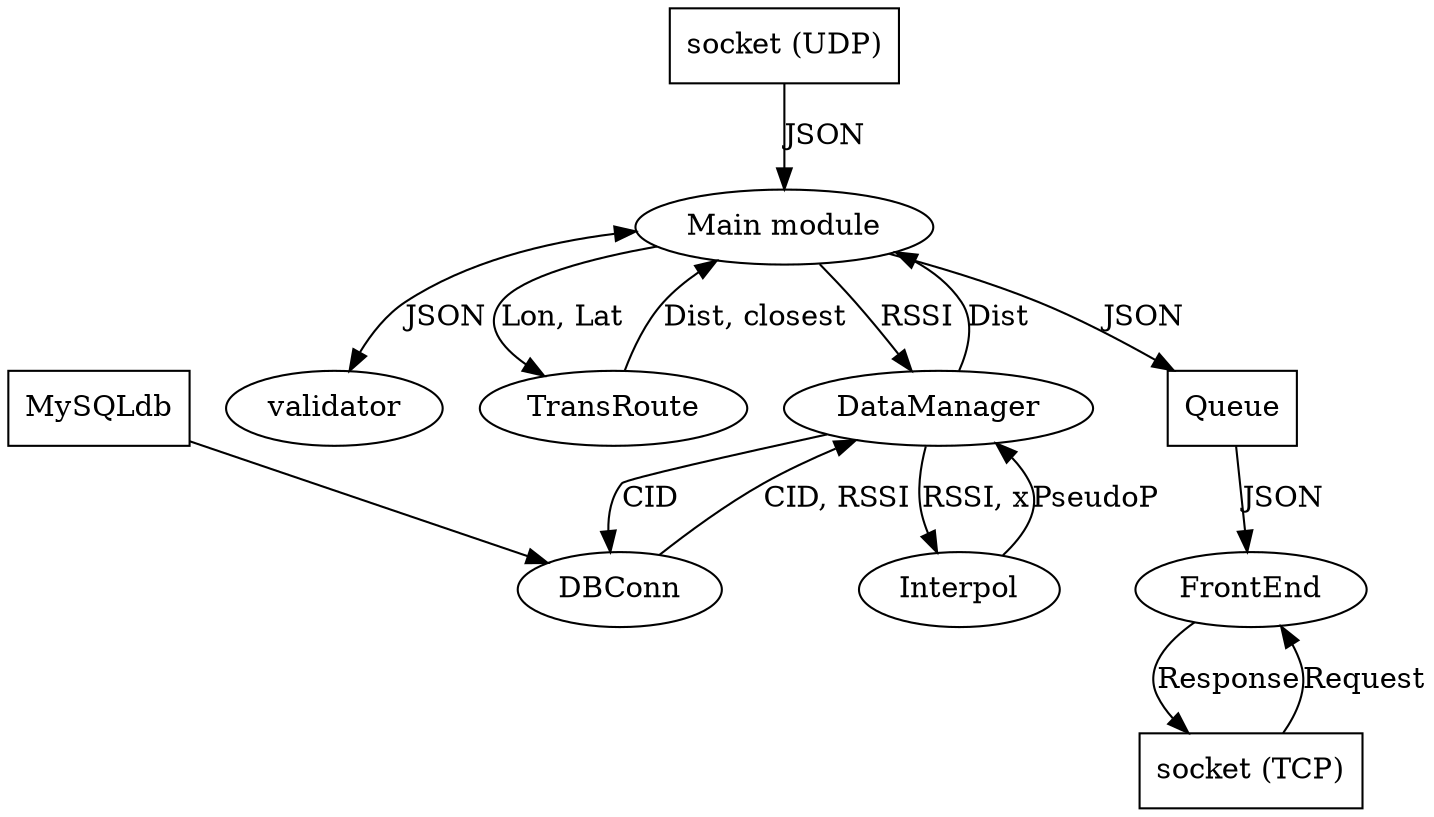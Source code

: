 digraph G{
	main [label = "Main module"]
	validator [label = "validator"]
	transroute [label = "TransRoute"]
	dbconn [label = "DBConn"]
	frontend [label = "FrontEnd"]
	dm [label = "DataManager"]
	inter [label = "Interpol"]

	tcpsocket [label = "socket (TCP)" shape = "box"]
	udpsocket [label = "socket (UDP)" shape = "box"]
	mysqldb [label = "MySQLdb" shape = "box"]
	queue [label = "Queue" shape = "box"]

	udpsocket -> main [label = "JSON"];
	main -> validator [label = "JSON" dir = "both"];
	main -> transroute [label = "Lon, Lat"];
	transroute -> main [label = "Dist, closest"];

	main -> dm [label = "RSSI"];
	dm -> main [label = "Dist"];

	dm -> dbconn [label = "CID"];
	dbconn -> dm [label = "CID, RSSI"];

	dm -> inter [label = "RSSI, x"];
	inter -> dm [label = "PseudoP"];

	mysqldb -> dbconn;

	main -> queue [label = "JSON"];
	queue -> frontend [label = "JSON"];
	frontend -> tcpsocket [label = "Response"];
	tcpsocket -> frontend [label = "Request"];


}
